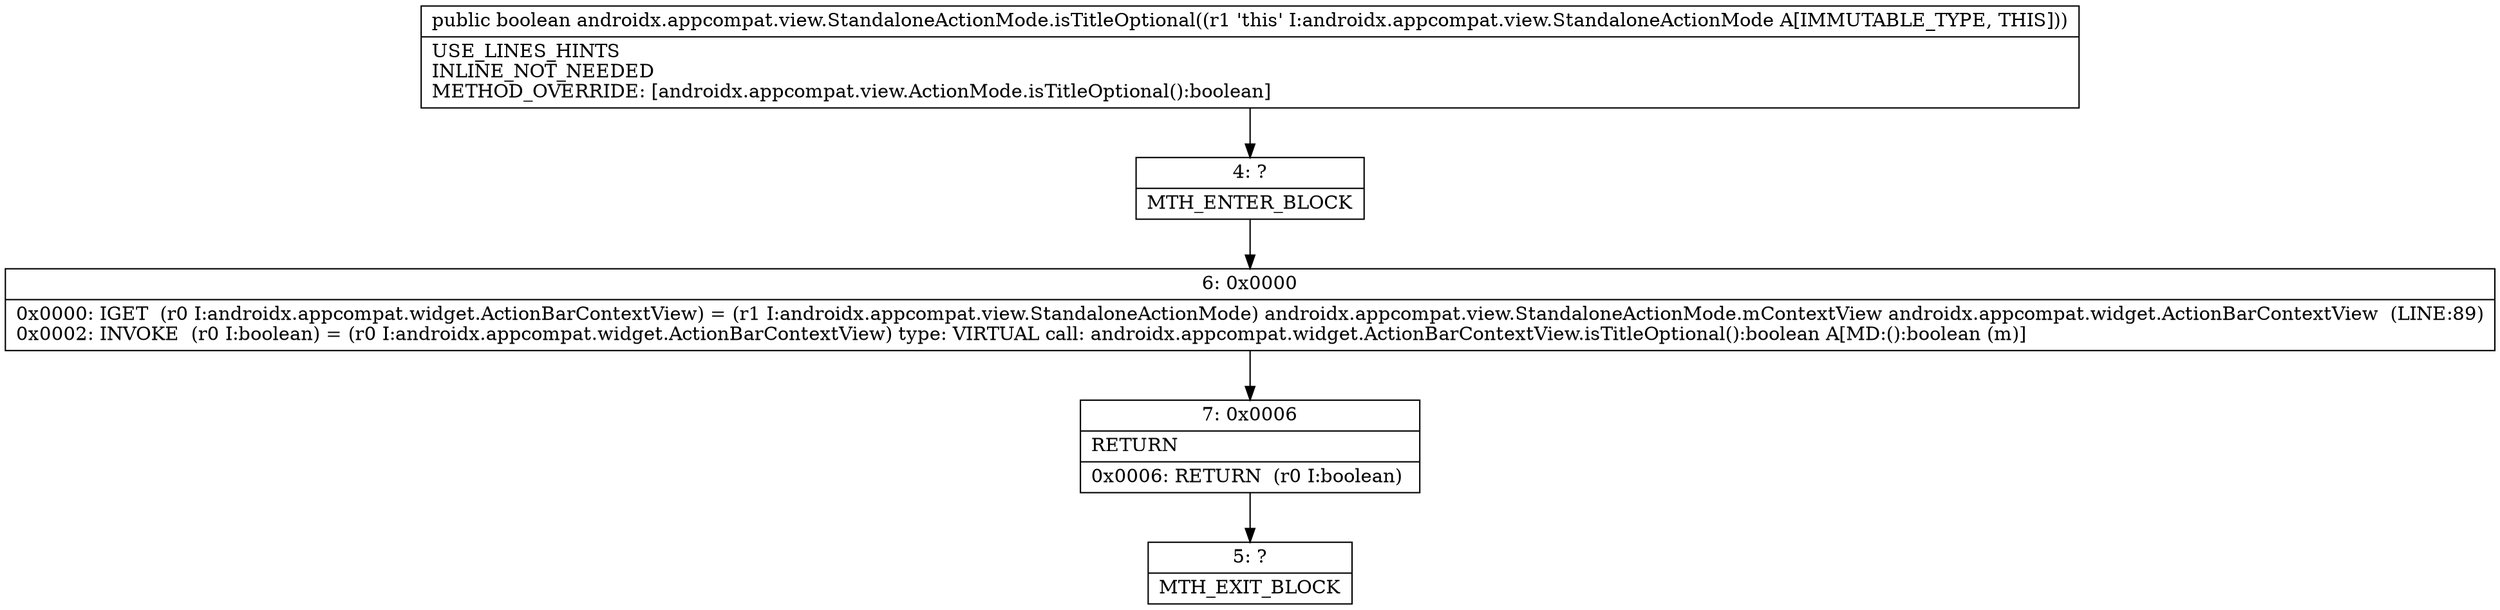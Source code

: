 digraph "CFG forandroidx.appcompat.view.StandaloneActionMode.isTitleOptional()Z" {
Node_4 [shape=record,label="{4\:\ ?|MTH_ENTER_BLOCK\l}"];
Node_6 [shape=record,label="{6\:\ 0x0000|0x0000: IGET  (r0 I:androidx.appcompat.widget.ActionBarContextView) = (r1 I:androidx.appcompat.view.StandaloneActionMode) androidx.appcompat.view.StandaloneActionMode.mContextView androidx.appcompat.widget.ActionBarContextView  (LINE:89)\l0x0002: INVOKE  (r0 I:boolean) = (r0 I:androidx.appcompat.widget.ActionBarContextView) type: VIRTUAL call: androidx.appcompat.widget.ActionBarContextView.isTitleOptional():boolean A[MD:():boolean (m)]\l}"];
Node_7 [shape=record,label="{7\:\ 0x0006|RETURN\l|0x0006: RETURN  (r0 I:boolean) \l}"];
Node_5 [shape=record,label="{5\:\ ?|MTH_EXIT_BLOCK\l}"];
MethodNode[shape=record,label="{public boolean androidx.appcompat.view.StandaloneActionMode.isTitleOptional((r1 'this' I:androidx.appcompat.view.StandaloneActionMode A[IMMUTABLE_TYPE, THIS]))  | USE_LINES_HINTS\lINLINE_NOT_NEEDED\lMETHOD_OVERRIDE: [androidx.appcompat.view.ActionMode.isTitleOptional():boolean]\l}"];
MethodNode -> Node_4;Node_4 -> Node_6;
Node_6 -> Node_7;
Node_7 -> Node_5;
}


